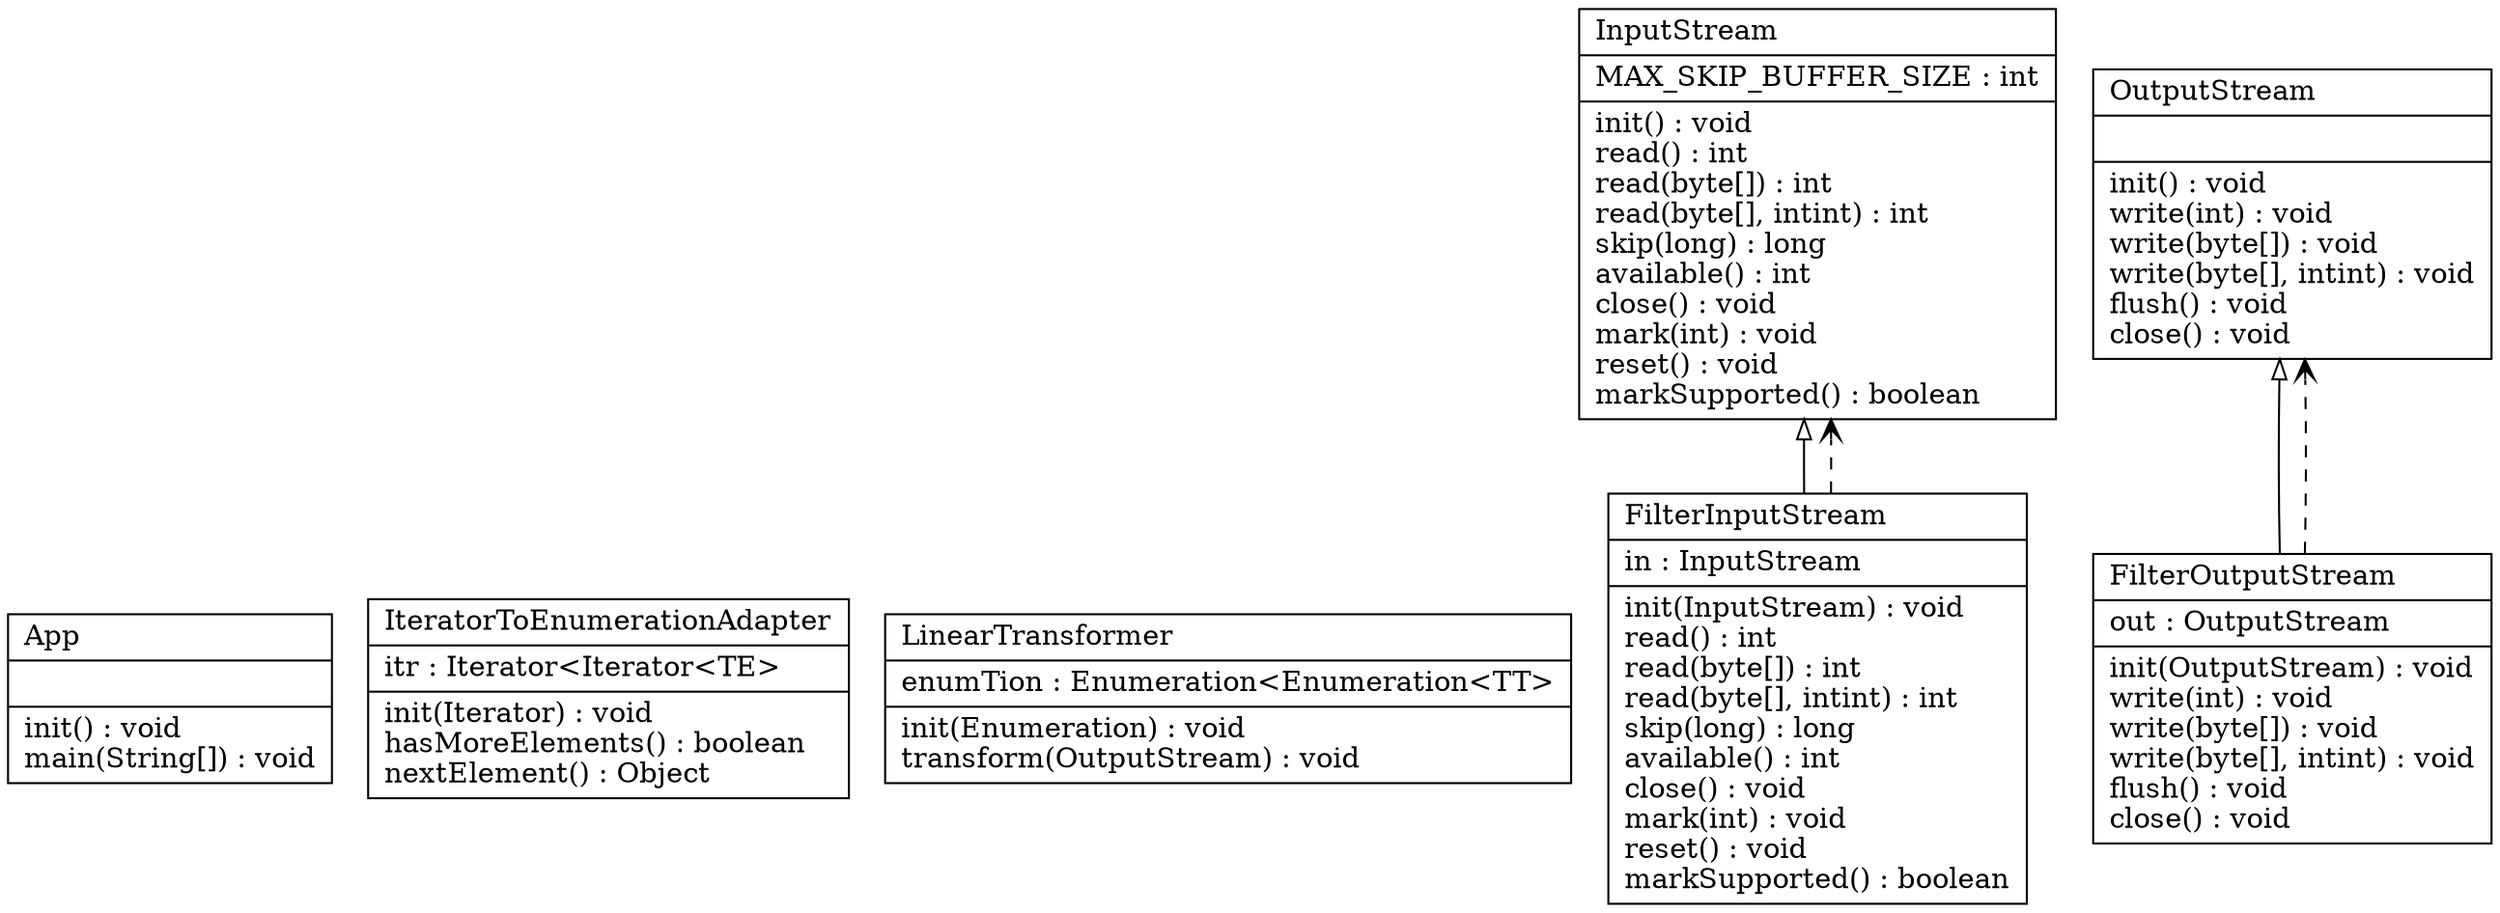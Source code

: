 digraph G {

fontname = "Bitstream Vera Sans"
fontsize = 8
rankdir=BT

node [shape = "record" color = "#000000" fillcolor = "#000000" style=""]

ClassTApp [label = "{App\l||init() : void\lmain(String[]) : void\l}"]
node [shape = "record" color = "#000000" fillcolor = "#000000" style=""]

ClassTIteratorToEnumerationAdapter [label = "{IteratorToEnumerationAdapter\l|itr : Iterator\<Iterator\<TE\>\l|init(Iterator) : void\lhasMoreElements() : boolean\lnextElement() : Object\l}"]
node [shape = "record" color = "#000000" fillcolor = "#000000" style=""]

ClassTLinearTransformer [label = "{LinearTransformer\l|enumTion : Enumeration\<Enumeration\<TT\>\l|init(Enumeration) : void\ltransform(OutputStream) : void\l}"]
node [shape = "record" color = "#000000" fillcolor = "#000000" style=""]

ClassTFilterInputStream [label = "{FilterInputStream\l|in : InputStream\l|init(InputStream) : void\lread() : int\lread(byte[]) : int\lread(byte[], intint) : int\lskip(long) : long\lavailable() : int\lclose() : void\lmark(int) : void\lreset() : void\lmarkSupported() : boolean\l}"]
node [shape = "record" color = "#000000" fillcolor = "#000000" style=""]

ClassTFilterOutputStream [label = "{FilterOutputStream\l|out : OutputStream\l|init(OutputStream) : void\lwrite(int) : void\lwrite(byte[]) : void\lwrite(byte[], intint) : void\lflush() : void\lclose() : void\l}"]
node [shape = "record" color = "#000000" fillcolor = "#000000" style=""]

ClassTInputStream [label = "{InputStream\l|MAX_SKIP_BUFFER_SIZE : int\l|init() : void\lread() : int\lread(byte[]) : int\lread(byte[], intint) : int\lskip(long) : long\lavailable() : int\lclose() : void\lmark(int) : void\lreset() : void\lmarkSupported() : boolean\l}"]
node [shape = "record" color = "#000000" fillcolor = "#000000" style=""]

ClassTOutputStream [label = "{OutputStream\l||init() : void\lwrite(int) : void\lwrite(byte[]) : void\lwrite(byte[], intint) : void\lflush() : void\lclose() : void\l}"]
edge [arrowhead = "onormal" style = "solid" label = ""]

ClassTFilterInputStream -> ClassTInputStream
edge [arrowhead = "vee" style = "dashed" label = ""]

ClassTFilterInputStream -> ClassTInputStream
edge [arrowhead = "onormal" style = "solid" label = ""]

ClassTFilterOutputStream -> ClassTOutputStream
edge [arrowhead = "vee" style = "dashed" label = ""]

ClassTFilterOutputStream -> ClassTOutputStream
}
